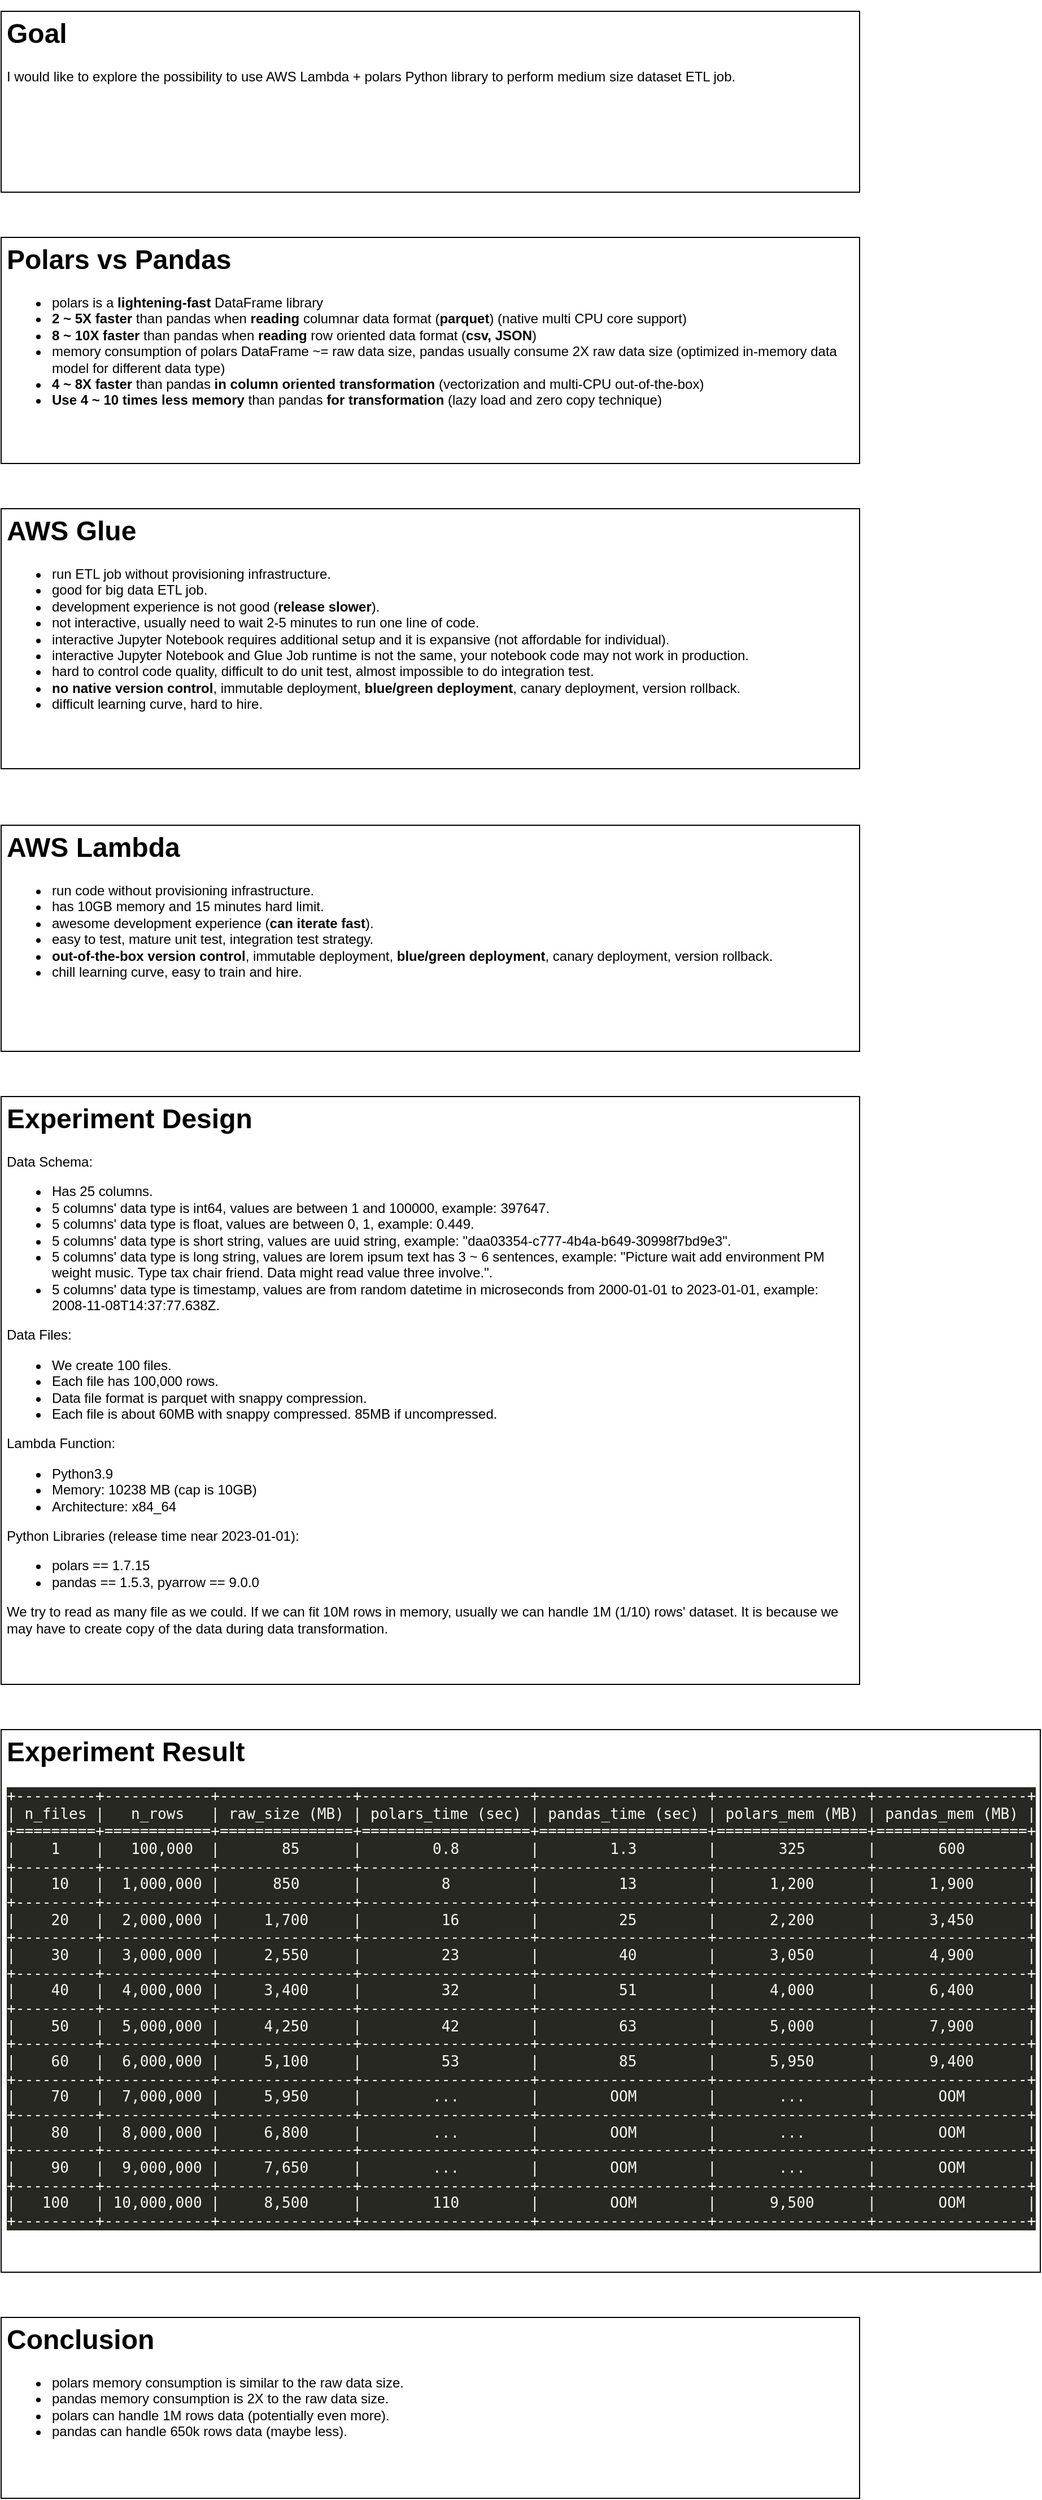 <mxfile version="21.2.8" type="device">
  <diagram name="Page-1" id="-BKfB8V29GjrkI_bZ6R8">
    <mxGraphModel dx="1241" dy="764" grid="1" gridSize="10" guides="1" tooltips="1" connect="1" arrows="1" fold="1" page="1" pageScale="1" pageWidth="850" pageHeight="1100" math="0" shadow="0">
      <root>
        <mxCell id="0" />
        <mxCell id="1" parent="0" />
        <mxCell id="cn8Arj69BLHbhDp-Kydi-1" value="&lt;h1&gt;Polars vs Pandas&lt;/h1&gt;&lt;p&gt;&lt;/p&gt;&lt;ul&gt;&lt;li&gt;polars is a &lt;b&gt;lightening-fast&lt;/b&gt; DataFrame library&lt;/li&gt;&lt;li&gt;&lt;b&gt;2 ~ 5X faster&lt;/b&gt; than pandas when &lt;b&gt;reading&lt;/b&gt; columnar data format (&lt;b&gt;parquet&lt;/b&gt;) (native multi CPU core support)&lt;/li&gt;&lt;li&gt;&lt;b&gt;8 ~ 10X faster&lt;/b&gt; than pandas when &lt;b&gt;reading&lt;/b&gt; row oriented data format (&lt;b&gt;csv, JSON&lt;/b&gt;)&lt;/li&gt;&lt;li&gt;memory consumption of polars DataFrame ~= raw data size, pandas usually consume 2X raw data size (optimized in-memory data model for different data type)&lt;/li&gt;&lt;li&gt;&lt;b&gt;4 ~ 8X faster&lt;/b&gt; than pandas &lt;b&gt;in column oriented transformation&lt;/b&gt; (vectorization and multi-CPU out-of-the-box)&lt;/li&gt;&lt;li&gt;&lt;b&gt;Use 4 ~ 10 times less memory&lt;/b&gt; than pandas &lt;b&gt;for transformation&lt;/b&gt; (lazy load and zero copy technique)&lt;/li&gt;&lt;/ul&gt;&lt;p&gt;&lt;/p&gt;" style="text;html=1;strokeColor=default;fillColor=none;spacing=5;spacingTop=-20;whiteSpace=wrap;overflow=hidden;rounded=0;" parent="1" vertex="1">
          <mxGeometry x="40" y="240" width="760" height="200" as="geometry" />
        </mxCell>
        <mxCell id="cn8Arj69BLHbhDp-Kydi-2" value="&lt;h1&gt;AWS Glue&lt;/h1&gt;&lt;p&gt;&lt;/p&gt;&lt;ul&gt;&lt;li&gt;run ETL job without provisioning infrastructure.&lt;/li&gt;&lt;li&gt;good for big data ETL job.&lt;/li&gt;&lt;li&gt;development experience is not good (&lt;b&gt;release slower&lt;/b&gt;).&lt;/li&gt;&lt;li&gt;not interactive, usually need to wait 2-5 minutes to run one line of code.&lt;/li&gt;&lt;li&gt;interactive Jupyter Notebook requires additional setup and it is expansive (not affordable for individual).&lt;/li&gt;&lt;li&gt;interactive Jupyter Notebook and Glue Job runtime is not the same, your notebook code may not work in production.&lt;/li&gt;&lt;li&gt;hard to control code quality, difficult to do unit test, almost impossible to do integration test.&lt;/li&gt;&lt;li&gt;&lt;b&gt;no native version control&lt;/b&gt;, immutable deployment, &lt;b&gt;blue/green deployment&lt;/b&gt;, canary deployment, version rollback.&lt;/li&gt;&lt;li&gt;difficult learning curve, hard to hire.&lt;/li&gt;&lt;/ul&gt;&lt;p&gt;&lt;/p&gt;" style="text;html=1;strokeColor=default;fillColor=none;spacing=5;spacingTop=-20;whiteSpace=wrap;overflow=hidden;rounded=0;" parent="1" vertex="1">
          <mxGeometry x="40" y="480" width="760" height="230" as="geometry" />
        </mxCell>
        <mxCell id="cn8Arj69BLHbhDp-Kydi-3" value="&lt;h1&gt;AWS Lambda&lt;/h1&gt;&lt;p&gt;&lt;/p&gt;&lt;ul&gt;&lt;li&gt;run code without provisioning infrastructure.&lt;/li&gt;&lt;li&gt;has 10GB memory and 15 minutes hard limit.&lt;/li&gt;&lt;li&gt;awesome development experience (&lt;b&gt;can iterate fast&lt;/b&gt;).&lt;/li&gt;&lt;li&gt;easy to test, mature unit test, integration test strategy.&lt;/li&gt;&lt;li&gt;&lt;span style=&quot;background-color: initial;&quot;&gt;&lt;b&gt;out-of-the-box version control&lt;/b&gt;, immutable deployment, &lt;b&gt;blue/green deployment&lt;/b&gt;, canary deployment, version rollback.&lt;/span&gt;&lt;/li&gt;&lt;li&gt;&lt;span style=&quot;background-color: initial;&quot;&gt;chill learning curve, easy to train and hire.&lt;/span&gt;&lt;/li&gt;&lt;/ul&gt;&lt;p&gt;&lt;/p&gt;" style="text;html=1;strokeColor=default;fillColor=none;spacing=5;spacingTop=-20;whiteSpace=wrap;overflow=hidden;rounded=0;" parent="1" vertex="1">
          <mxGeometry x="40" y="760" width="760" height="200" as="geometry" />
        </mxCell>
        <mxCell id="cn8Arj69BLHbhDp-Kydi-5" value="&lt;h1&gt;Experiment Result&lt;/h1&gt;&lt;div style=&quot;background-color: rgb(39, 40, 34); color: rgb(248, 248, 242); font-size: 9.8pt; font-family: &amp;quot;JetBrains Mono&amp;quot;, monospace;&quot;&gt;&lt;pre style=&quot;&quot;&gt;&lt;span style=&quot;font-size: 9.8pt;&quot;&gt;+---------+------------+---------------+-------------------+-------------------+-----------------+-----------------+&lt;br&gt;&lt;/span&gt;&lt;span style=&quot;font-size: 9.8pt;&quot;&gt;| n_files |   n_rows   | raw_size (MB) | polars_time (sec) | pandas_time (sec) | polars_mem (MB) | pandas_mem (MB) |&lt;br&gt;&lt;/span&gt;&lt;span style=&quot;font-size: 9.8pt;&quot;&gt;+=========+============+===============+===================+===================+=================+=================+&lt;br&gt;&lt;/span&gt;&lt;span style=&quot;font-size: 9.8pt;&quot;&gt;|    1    |   100,000  |       85      |        0.8        |        1.3        |       325       |       600       |&lt;br&gt;&lt;/span&gt;&lt;span style=&quot;font-size: 9.8pt;&quot;&gt;+---------+------------+---------------+-------------------+-------------------+-----------------+-----------------+&lt;br&gt;&lt;/span&gt;&lt;span style=&quot;font-size: 9.8pt;&quot;&gt;|    10   |  1,000,000 |      850      |         8         |         13        |      1,200      |      1,900      |&lt;br&gt;&lt;/span&gt;&lt;span style=&quot;font-size: 9.8pt;&quot;&gt;+---------+------------+---------------+-------------------+-------------------+-----------------+-----------------+&lt;br&gt;&lt;/span&gt;&lt;span style=&quot;font-size: 9.8pt;&quot;&gt;|    20   |  2,000,000 |     1,700     |         16        |         25        |      2,200      |      3,450      |&lt;br&gt;&lt;/span&gt;&lt;span style=&quot;font-size: 9.8pt;&quot;&gt;+---------+------------+---------------+-------------------+-------------------+-----------------+-----------------+&lt;br&gt;&lt;/span&gt;&lt;span style=&quot;font-size: 9.8pt;&quot;&gt;|    30   |  3,000,000 |     2,550     |         23        |         40        |      3,050      |      4,900      |&lt;br&gt;&lt;/span&gt;&lt;span style=&quot;font-size: 9.8pt;&quot;&gt;+---------+------------+---------------+-------------------+-------------------+-----------------+-----------------+&lt;br&gt;&lt;/span&gt;&lt;span style=&quot;font-size: 9.8pt;&quot;&gt;|    40   |  4,000,000 |     3,400     |         32        |         51        |      4,000      |      6,400      |&lt;br&gt;&lt;/span&gt;&lt;span style=&quot;font-size: 9.8pt;&quot;&gt;+---------+------------+---------------+-------------------+-------------------+-----------------+-----------------+&lt;br&gt;&lt;/span&gt;&lt;span style=&quot;font-size: 9.8pt;&quot;&gt;|    50   |  5,000,000 |     4,250     |         42        |         63        |      5,000      |      7,900      |&lt;br&gt;&lt;/span&gt;&lt;span style=&quot;font-size: 9.8pt;&quot;&gt;+---------+------------+---------------+-------------------+-------------------+-----------------+-----------------+&lt;br&gt;&lt;/span&gt;&lt;span style=&quot;font-size: 9.8pt;&quot;&gt;|    60   |  6,000,000 |     5,100     |         53        |         85        |      5,950      |      9,400      |&lt;br&gt;&lt;/span&gt;&lt;span style=&quot;font-size: 9.8pt;&quot;&gt;+---------+------------+---------------+-------------------+-------------------+-----------------+-----------------+&lt;br&gt;&lt;/span&gt;&lt;span style=&quot;font-size: 9.8pt;&quot;&gt;|    70   |  7,000,000 |     5,950     |        ...        |        OOM        |       ...       |       OOM       |&lt;br&gt;&lt;/span&gt;&lt;span style=&quot;font-size: 9.8pt;&quot;&gt;+---------+------------+---------------+-------------------+-------------------+-----------------+-----------------+&lt;br&gt;&lt;/span&gt;&lt;span style=&quot;font-size: 9.8pt;&quot;&gt;|    80   |  8,000,000 |     6,800     |        ...        |        OOM        |       ...       |       OOM       |&lt;br&gt;&lt;/span&gt;&lt;span style=&quot;font-size: 9.8pt;&quot;&gt;+---------+------------+---------------+-------------------+-------------------+-----------------+-----------------+&lt;br&gt;&lt;/span&gt;&lt;span style=&quot;font-size: 9.8pt;&quot;&gt;|    90   |  9,000,000 |     7,650     |        ...        |        OOM        |       ...       |       OOM       |&lt;br&gt;&lt;/span&gt;&lt;span style=&quot;font-size: 9.8pt;&quot;&gt;+---------+------------+---------------+-------------------+-------------------+-----------------+-----------------+&lt;br&gt;&lt;/span&gt;&lt;span style=&quot;font-size: 9.8pt;&quot;&gt;|   100   | 10,000,000 |     8,500     |        110        |        OOM        |      9,500      |       OOM       |&lt;br&gt;&lt;/span&gt;&lt;span style=&quot;font-size: 9.8pt;&quot;&gt;+---------+------------+---------------+-------------------+-------------------+-----------------+-----------------+&lt;/span&gt;&lt;/pre&gt;&lt;/div&gt;" style="text;html=1;strokeColor=default;fillColor=none;spacing=5;spacingTop=-20;whiteSpace=wrap;overflow=hidden;rounded=0;" parent="1" vertex="1">
          <mxGeometry x="40" y="1560" width="920" height="480" as="geometry" />
        </mxCell>
        <mxCell id="cn8Arj69BLHbhDp-Kydi-6" value="&lt;h1&gt;Experiment Design&lt;/h1&gt;&lt;p&gt;Data Schema:&lt;/p&gt;&lt;p&gt;&lt;/p&gt;&lt;ul&gt;&lt;li&gt;&lt;span style=&quot;background-color: initial;&quot;&gt;Has 25 columns.&lt;/span&gt;&lt;/li&gt;&lt;li&gt;5 columns&#39; data type is int64, values are between 1 and 100000, example: 397647.&lt;/li&gt;&lt;li&gt;5 columns&#39; data type is float, values are between 0, 1, example: 0.449.&lt;/li&gt;&lt;li&gt;5 columns&#39; data type is short string, values are uuid string, example: &quot;daa03354-c777-4b4a-b649-30998f7bd9e3&quot;.&lt;/li&gt;&lt;li&gt;5 columns&#39; data type is long string, values are lorem ipsum text has 3 ~ 6 sentences, example: &quot;Picture wait add environment PM weight music. Type tax chair friend. Data might read value three involve.&quot;.&lt;/li&gt;&lt;li&gt;5 columns&#39; data type is timestamp, values are from random datetime in microseconds from 2000-01-01 to 2023-01-01, example: 2008-11-08T14:37:77.638Z.&lt;/li&gt;&lt;/ul&gt;&lt;p&gt;&lt;/p&gt;&lt;p&gt;Data Files:&lt;/p&gt;&lt;p&gt;&lt;/p&gt;&lt;ul&gt;&lt;li&gt;&lt;span style=&quot;background-color: initial;&quot;&gt;We create 100 files.&lt;/span&gt;&lt;/li&gt;&lt;li&gt;Each file has 100,000 rows.&lt;/li&gt;&lt;li&gt;Data file format is parquet with snappy compression.&lt;/li&gt;&lt;li&gt;Each file is about 60MB with snappy compressed. 85MB if uncompressed.&lt;/li&gt;&lt;/ul&gt;&lt;p&gt;&lt;/p&gt;&lt;p&gt;&lt;span style=&quot;background-color: initial;&quot;&gt;Lambda Function:&lt;/span&gt;&lt;/p&gt;&lt;p&gt;&lt;/p&gt;&lt;ul&gt;&lt;li&gt;Python3.9&lt;/li&gt;&lt;li&gt;Memory: 10238 MB (cap is 10GB)&lt;/li&gt;&lt;li&gt;Architecture: x84_64&lt;/li&gt;&lt;/ul&gt;&lt;p&gt;&lt;/p&gt;&lt;p&gt;Python Libraries (release time near 2023-01-01):&lt;/p&gt;&lt;p&gt;&lt;/p&gt;&lt;ul&gt;&lt;li&gt;&lt;span style=&quot;background-color: initial;&quot;&gt;polars == 1.7.15&lt;/span&gt;&lt;/li&gt;&lt;li&gt;pandas == 1.5.3, pyarrow == 9.0.0&lt;/li&gt;&lt;/ul&gt;&lt;div&gt;We try to read as many file as we could. If we can fit 10M rows in memory, usually we can handle 1M (1/10) rows&#39; dataset. It is because we may have to create copy of the data during data transformation.&lt;br&gt;&lt;/div&gt;&lt;p&gt;&lt;/p&gt;" style="text;html=1;strokeColor=default;fillColor=none;spacing=5;spacingTop=-20;whiteSpace=wrap;overflow=hidden;rounded=0;" parent="1" vertex="1">
          <mxGeometry x="40" y="1000" width="760" height="520" as="geometry" />
        </mxCell>
        <mxCell id="cn8Arj69BLHbhDp-Kydi-9" value="&lt;h1&gt;Conclusion&lt;/h1&gt;&lt;div&gt;&lt;ul&gt;&lt;li&gt;polars memory consumption is similar to the raw data size.&lt;/li&gt;&lt;li&gt;pandas memory consumption is 2X to the raw data size.&lt;/li&gt;&lt;li&gt;polars can handle 1M rows data (potentially even more).&lt;/li&gt;&lt;li&gt;pandas can handle 650k rows data (maybe less).&lt;/li&gt;&lt;/ul&gt;&lt;/div&gt;&lt;p&gt;&lt;/p&gt;" style="text;html=1;strokeColor=default;fillColor=none;spacing=5;spacingTop=-20;whiteSpace=wrap;overflow=hidden;rounded=0;" parent="1" vertex="1">
          <mxGeometry x="40" y="2080" width="760" height="160" as="geometry" />
        </mxCell>
        <mxCell id="cn8Arj69BLHbhDp-Kydi-10" value="&lt;h1&gt;Goal&lt;/h1&gt;&lt;div&gt;I would like to explore the possibility to use AWS Lambda + polars Python library to perform medium size dataset ETL job.&lt;br&gt;&lt;/div&gt;&lt;p&gt;&lt;/p&gt;" style="text;html=1;strokeColor=default;fillColor=none;spacing=5;spacingTop=-20;whiteSpace=wrap;overflow=hidden;rounded=0;" parent="1" vertex="1">
          <mxGeometry x="40" y="40" width="760" height="160" as="geometry" />
        </mxCell>
      </root>
    </mxGraphModel>
  </diagram>
</mxfile>

